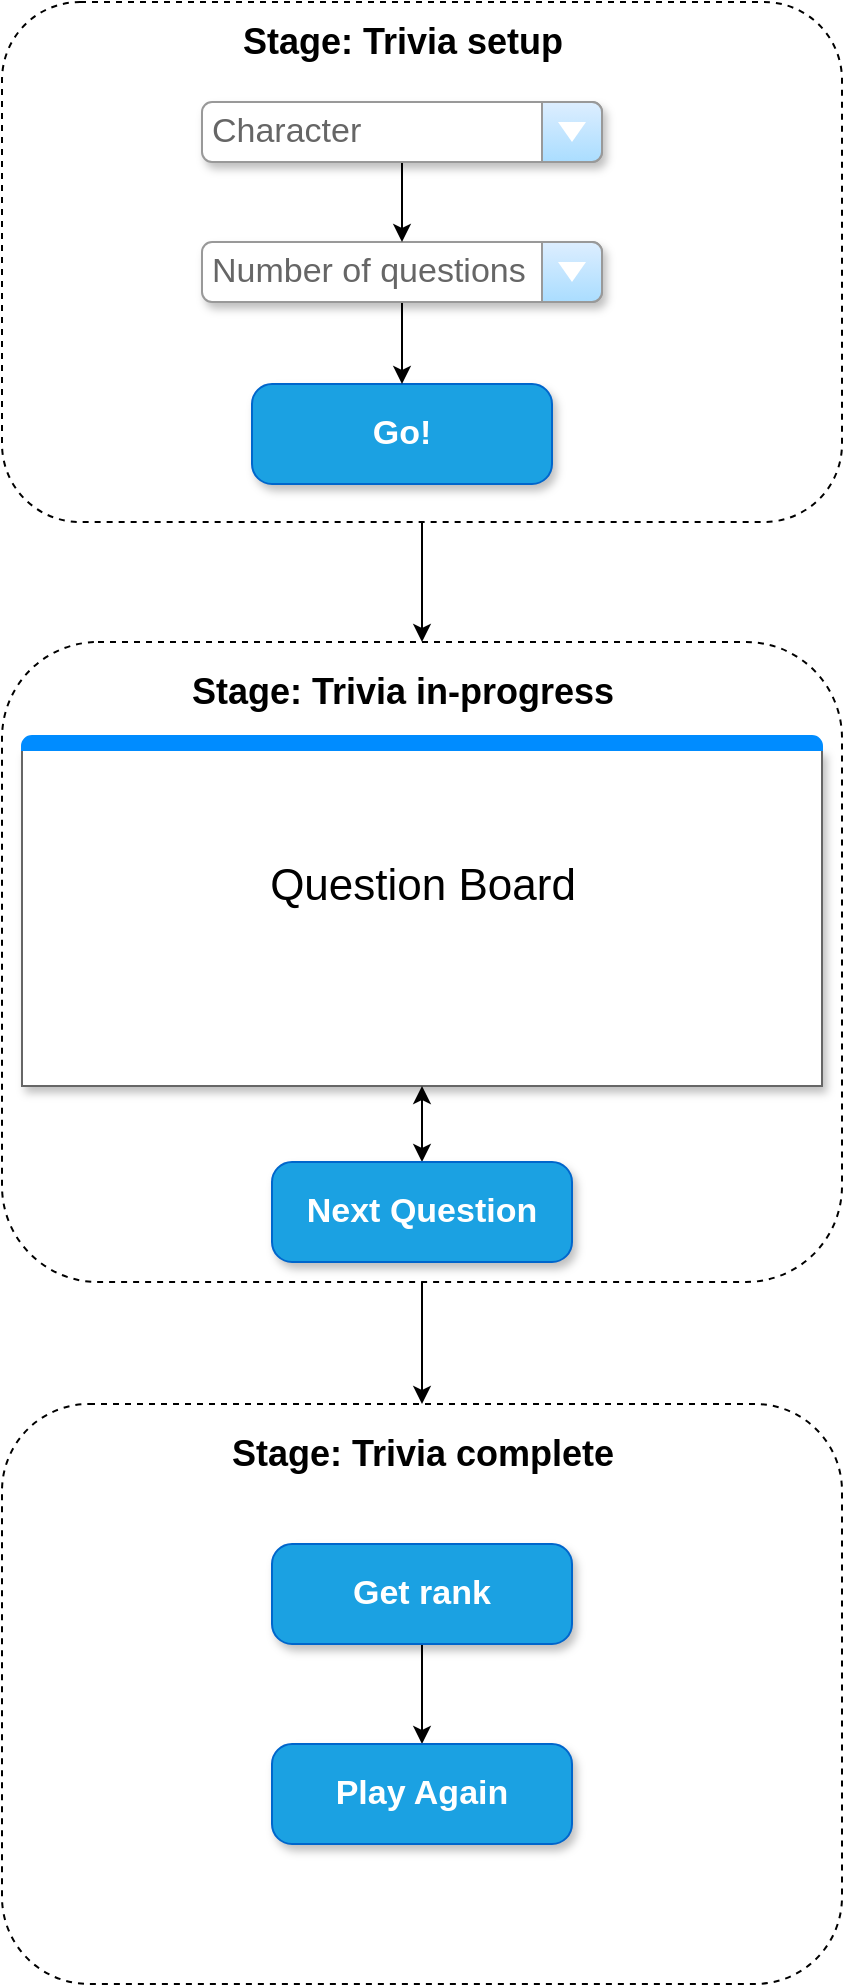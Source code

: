 <mxfile version="13.4.3" type="device"><diagram id="kgpKYQtTHZ0yAKxKKP6v" name="Page-1"><mxGraphModel dx="1889" dy="896" grid="1" gridSize="10" guides="1" tooltips="1" connect="1" arrows="1" fold="1" page="1" pageScale="1" pageWidth="850" pageHeight="1100" math="0" shadow="0"><root><mxCell id="0"/><mxCell id="1" parent="0"/><mxCell id="DraAzAXW1jldR9iWOgfZ-17" value="" style="rounded=1;whiteSpace=wrap;html=1;dashed=1;" vertex="1" parent="1"><mxGeometry x="215" y="721" width="420" height="290" as="geometry"/></mxCell><mxCell id="DraAzAXW1jldR9iWOgfZ-38" value="" style="edgeStyle=none;rounded=0;orthogonalLoop=1;jettySize=auto;html=1;startArrow=none;startFill=0;endArrow=classic;endFill=1;fontSize=22;" edge="1" parent="1" source="DraAzAXW1jldR9iWOgfZ-16" target="DraAzAXW1jldR9iWOgfZ-17"><mxGeometry relative="1" as="geometry"/></mxCell><mxCell id="DraAzAXW1jldR9iWOgfZ-16" value="" style="rounded=1;whiteSpace=wrap;html=1;dashed=1;" vertex="1" parent="1"><mxGeometry x="215" y="340" width="420" height="320" as="geometry"/></mxCell><mxCell id="DraAzAXW1jldR9iWOgfZ-37" value="" style="edgeStyle=none;rounded=0;orthogonalLoop=1;jettySize=auto;html=1;startArrow=none;startFill=0;endArrow=classic;endFill=1;fontSize=22;entryX=0.5;entryY=0;entryDx=0;entryDy=0;" edge="1" parent="1" source="DraAzAXW1jldR9iWOgfZ-15" target="DraAzAXW1jldR9iWOgfZ-16"><mxGeometry relative="1" as="geometry"><mxPoint x="425" y="330" as="targetPoint"/></mxGeometry></mxCell><mxCell id="DraAzAXW1jldR9iWOgfZ-15" value="" style="rounded=1;whiteSpace=wrap;html=1;dashed=1;" vertex="1" parent="1"><mxGeometry x="215" y="20" width="420" height="260" as="geometry"/></mxCell><mxCell id="DraAzAXW1jldR9iWOgfZ-1" value="Go!" style="strokeWidth=1;shadow=1;align=center;html=1;shape=mxgraph.mockup.buttons.button;mainText=;buttonStyle=round;fontSize=17;fontStyle=1;fillColor=#1ba1e2;whiteSpace=wrap;fontColor=#ffffff;perimeterSpacing=0;strokeColor=#0066CC;sketch=0;" vertex="1" parent="1"><mxGeometry x="340" y="211" width="150" height="50" as="geometry"/></mxCell><mxCell id="DraAzAXW1jldR9iWOgfZ-31" value="" style="edgeStyle=orthogonalEdgeStyle;rounded=0;orthogonalLoop=1;jettySize=auto;html=1;" edge="1" parent="1" source="DraAzAXW1jldR9iWOgfZ-3" target="DraAzAXW1jldR9iWOgfZ-1"><mxGeometry relative="1" as="geometry"/></mxCell><mxCell id="DraAzAXW1jldR9iWOgfZ-3" value="Number of questions" style="strokeWidth=1;shadow=1;dashed=0;align=center;html=1;shape=mxgraph.mockup.forms.comboBox;strokeColor=#999999;fillColor=#ddeeff;align=left;fillColor2=#aaddff;mainText=;fontColor=#666666;fontSize=17;spacingLeft=3;" vertex="1" parent="1"><mxGeometry x="315" y="140" width="200" height="30" as="geometry"/></mxCell><mxCell id="DraAzAXW1jldR9iWOgfZ-4" value="Question Board" style="strokeWidth=1;shadow=1;dashed=0;align=center;html=1;shape=mxgraph.mockup.containers.marginRect2;rectMarginTop=32;strokeColor=#666666;gradientColor=none;fontSize=22;" vertex="1" parent="1"><mxGeometry x="225" y="362" width="400" height="200" as="geometry"/></mxCell><mxCell id="DraAzAXW1jldR9iWOgfZ-8" value="" style="strokeWidth=1;shadow=0;dashed=0;align=center;html=1;shape=mxgraph.mockup.containers.topButton;rSize=5;strokeColor=#008cff;fillColor=#008cff;gradientColor=none;resizeWidth=1;movable=0;deletable=1;" vertex="1" parent="DraAzAXW1jldR9iWOgfZ-4"><mxGeometry width="400" height="7" relative="1" as="geometry"><mxPoint y="25" as="offset"/></mxGeometry></mxCell><mxCell id="DraAzAXW1jldR9iWOgfZ-33" value="" style="rounded=0;orthogonalLoop=1;jettySize=auto;html=1;fontSize=18;startArrow=classic;startFill=1;" edge="1" parent="1" source="DraAzAXW1jldR9iWOgfZ-9" target="DraAzAXW1jldR9iWOgfZ-4"><mxGeometry relative="1" as="geometry"/></mxCell><mxCell id="DraAzAXW1jldR9iWOgfZ-9" value="Next Question" style="strokeWidth=1;shadow=1;align=center;html=1;shape=mxgraph.mockup.buttons.button;strokeColor=#0066CC;fontColor=#ffffff;mainText=;buttonStyle=round;fontSize=17;fontStyle=1;fillColor=#1ba1e2;whiteSpace=wrap;sketch=0;" vertex="1" parent="1"><mxGeometry x="350" y="600" width="150" height="50" as="geometry"/></mxCell><mxCell id="DraAzAXW1jldR9iWOgfZ-35" value="" style="edgeStyle=none;rounded=0;orthogonalLoop=1;jettySize=auto;html=1;startArrow=none;startFill=0;fontSize=22;" edge="1" parent="1" source="DraAzAXW1jldR9iWOgfZ-10" target="DraAzAXW1jldR9iWOgfZ-11"><mxGeometry relative="1" as="geometry"/></mxCell><mxCell id="DraAzAXW1jldR9iWOgfZ-10" value="Get rank" style="strokeWidth=1;shadow=1;align=center;html=1;shape=mxgraph.mockup.buttons.button;strokeColor=#0066CC;fontColor=#ffffff;mainText=;buttonStyle=round;fontSize=17;fontStyle=1;fillColor=#1ba1e2;whiteSpace=wrap;sketch=0;" vertex="1" parent="1"><mxGeometry x="350" y="791" width="150" height="50" as="geometry"/></mxCell><mxCell id="DraAzAXW1jldR9iWOgfZ-11" value="Play Again" style="strokeWidth=1;shadow=1;align=center;html=1;shape=mxgraph.mockup.buttons.button;strokeColor=#0066CC;fontColor=#ffffff;mainText=;buttonStyle=round;fontSize=17;fontStyle=1;fillColor=#1ba1e2;whiteSpace=wrap;sketch=0;" vertex="1" parent="1"><mxGeometry x="350" y="891" width="150" height="50" as="geometry"/></mxCell><mxCell id="DraAzAXW1jldR9iWOgfZ-21" style="edgeStyle=orthogonalEdgeStyle;rounded=0;orthogonalLoop=1;jettySize=auto;html=1;" edge="1" parent="1" source="DraAzAXW1jldR9iWOgfZ-18" target="DraAzAXW1jldR9iWOgfZ-3"><mxGeometry relative="1" as="geometry"/></mxCell><mxCell id="DraAzAXW1jldR9iWOgfZ-18" value="Character" style="strokeWidth=1;shadow=1;dashed=0;align=center;html=1;shape=mxgraph.mockup.forms.comboBox;strokeColor=#999999;fillColor=#ddeeff;align=left;fillColor2=#aaddff;mainText=;fontColor=#666666;fontSize=17;spacingLeft=3;" vertex="1" parent="1"><mxGeometry x="315" y="70" width="200" height="30" as="geometry"/></mxCell><mxCell id="2" value="Stage: Trivia setup" style="text;html=1;align=center;verticalAlign=middle;resizable=0;points=[];autosize=1;fontStyle=1;fontSize=18;" vertex="1" parent="1"><mxGeometry x="325" y="25" width="180" height="30" as="geometry"/></mxCell><mxCell id="DraAzAXW1jldR9iWOgfZ-32" value="Stage: Trivia in-progress" style="text;html=1;align=center;verticalAlign=middle;resizable=0;points=[];autosize=1;fontStyle=1;fontSize=18;" vertex="1" parent="1"><mxGeometry x="300" y="350" width="230" height="30" as="geometry"/></mxCell><mxCell id="DraAzAXW1jldR9iWOgfZ-34" value="Stage: Trivia complete" style="text;html=1;align=center;verticalAlign=middle;resizable=0;points=[];autosize=1;fontStyle=1;fontSize=18;" vertex="1" parent="1"><mxGeometry x="320" y="731" width="210" height="30" as="geometry"/></mxCell></root></mxGraphModel></diagram></mxfile>